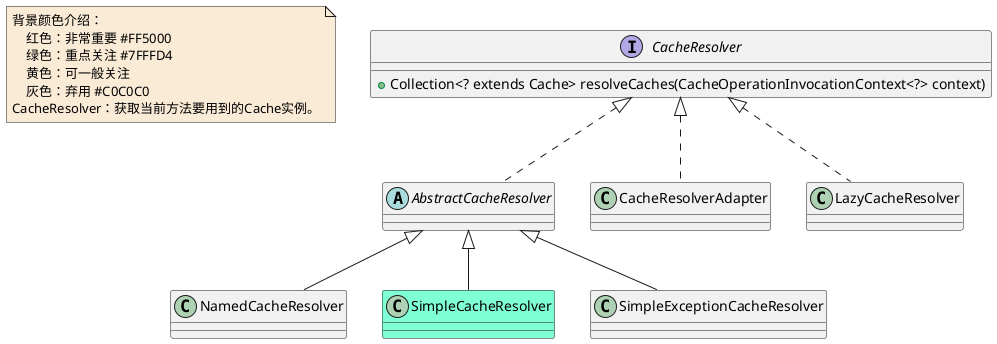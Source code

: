 @startuml

note  as N1 #FAEBD7
    背景颜色介绍：
        红色：非常重要 #FF5000
        绿色：重点关注 #7FFFD4
        黄色：可一般关注
        灰色：弃用 #C0C0C0
    CacheResolver：获取当前方法要用到的Cache实例。
end note


interface CacheResolver
CacheResolver : +Collection<? extends Cache> resolveCaches(CacheOperationInvocationContext<?> context)
abstract class AbstractCacheResolver
class CacheResolverAdapter
class LazyCacheResolver
class NamedCacheResolver
class SimpleCacheResolver #7FFFD4
class SimpleExceptionCacheResolver


AbstractCacheResolver <|-- NamedCacheResolver
AbstractCacheResolver <|-- SimpleCacheResolver
AbstractCacheResolver <|-- SimpleExceptionCacheResolver



CacheResolver <|.. AbstractCacheResolver
CacheResolver <|.. CacheResolverAdapter
CacheResolver <|.. LazyCacheResolver






@enduml